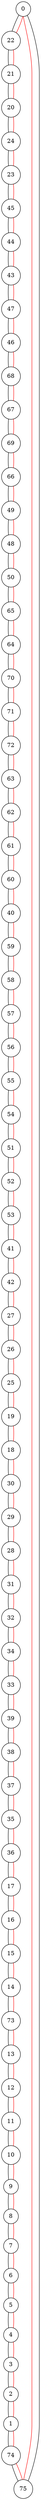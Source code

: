 graph pr76 {
	node [shape=circle fillcolor=white]
	0 [ pos = "3.636364,2.323232!"]
	1 [ pos = "3.131313,3.333333!"]
	2 [ pos = "4.747475,5.808081!"]
	3 [ pos = "5.454545,5.808081!"]
	4 [ pos = "5.664646,7.174747!"]
	5 [ pos = "4.538384,7.173737!"]
	6 [ pos = "3.636364,7.020202!"]
	7 [ pos = "3.131313,7.323232!"]
	8 [ pos = "4.747475,8.535354!"]
	9 [ pos = "5.454545,8.535354!"]
	10 [ pos = "5.666667,10.154545!"]
	11 [ pos = "4.537374,10.153535!"]
	12 [ pos = "3.636364,10.909091!"]
	13 [ pos = "3.131313,11.060606!"]
	14 [ pos = "4.747475,11.767677!"]
	15 [ pos = "5.454545,11.767677!"]
	16 [ pos = "6.717172,10.909091!"]
	17 [ pos = "7.373737,11.060606!"]
	18 [ pos = "7.373737,7.323232!"]
	19 [ pos = "6.717172,7.020202!"]
	20 [ pos = "7.373737,3.333333!"]
	21 [ pos = "6.717172,2.323232!"]
	22 [ pos = "5.454545,1.616162!"]
	23 [ pos = "8.434343,2.323232!"]
	24 [ pos = "7.929293,3.333333!"]
	25 [ pos = "9.545455,5.808081!"]
	26 [ pos = "10.252525,5.808081!"]
	27 [ pos = "10.462626,7.174747!"]
	28 [ pos = "9.336364,7.173737!"]
	29 [ pos = "8.434343,7.020202!"]
	30 [ pos = "7.929293,7.323232!"]
	31 [ pos = "9.545455,8.535354!"]
	32 [ pos = "10.252525,8.535354!"]
	33 [ pos = "10.464646,10.154545!"]
	34 [ pos = "9.335354,10.153535!"]
	35 [ pos = "8.434343,10.909091!"]
	36 [ pos = "7.929293,11.060606!"]
	37 [ pos = "9.545455,11.767677!"]
	38 [ pos = "10.252525,11.767677!"]
	39 [ pos = "11.515152,10.909091!"]
	40 [ pos = "12.171717,11.060606!"]
	41 [ pos = "12.171717,7.323232!"]
	42 [ pos = "11.515152,7.020202!"]
	43 [ pos = "12.171717,3.333333!"]
	44 [ pos = "11.515152,2.323232!"]
	45 [ pos = "10.252525,1.616162!"]
	46 [ pos = "13.232323,2.323232!"]
	47 [ pos = "12.727273,3.333333!"]
	48 [ pos = "14.343434,5.808081!"]
	49 [ pos = "15.050505,5.808081!"]
	50 [ pos = "15.260606,7.174747!"]
	51 [ pos = "14.134343,7.173737!"]
	52 [ pos = "13.232323,7.020202!"]
	53 [ pos = "12.727273,7.323232!"]
	54 [ pos = "14.343434,8.535354!"]
	55 [ pos = "15.050505,8.535354!"]
	56 [ pos = "15.262626,10.154545!"]
	57 [ pos = "14.133333,10.153535!"]
	58 [ pos = "13.232323,10.909091!"]
	59 [ pos = "12.727273,11.060606!"]
	60 [ pos = "14.343434,11.767677!"]
	61 [ pos = "15.050505,11.767677!"]
	62 [ pos = "16.313131,10.909091!"]
	63 [ pos = "16.969697,11.060606!"]
	64 [ pos = "16.969697,7.323232!"]
	65 [ pos = "16.313131,7.020202!"]
	66 [ pos = "16.969697,3.333333!"]
	67 [ pos = "16.313131,2.323232!"]
	68 [ pos = "15.050505,1.616162!"]
	69 [ pos = "20.000000,0.808081!"]
	70 [ pos = "20.000000,10.101010!"]
	71 [ pos = "20.000000,12.020202!"]
	72 [ pos = "20.000000,12.323232!"]
	73 [ pos = "0.202020,12.323232!"]
	74 [ pos = "0.202020,1.111111!"]
	75 [ pos = "0.202020,0.808081!"]

	0 -- 22
	1 -- 74
	2 -- 1
	3 -- 2
	4 -- 3
	5 -- 4
	6 -- 5
	7 -- 6
	8 -- 7
	9 -- 8
	10 -- 9
	11 -- 10
	12 -- 11
	13 -- 12
	14 -- 73
	15 -- 14
	16 -- 15
	17 -- 16
	18 -- 30
	19 -- 18
	20 -- 24
	21 -- 20
	22 -- 21
	23 -- 45
	24 -- 23
	25 -- 19
	26 -- 25
	27 -- 26
	28 -- 31
	29 -- 28
	30 -- 29
	31 -- 32
	32 -- 34
	33 -- 39
	34 -- 33
	35 -- 36
	36 -- 17
	37 -- 35
	38 -- 37
	39 -- 38
	40 -- 59
	41 -- 42
	42 -- 27
	43 -- 47
	44 -- 43
	45 -- 44
	46 -- 68
	47 -- 46
	48 -- 50
	49 -- 48
	50 -- 65
	51 -- 52
	52 -- 53
	53 -- 41
	54 -- 51
	55 -- 54
	56 -- 55
	57 -- 56
	58 -- 57
	59 -- 58
	60 -- 40
	61 -- 60
	62 -- 61
	63 -- 62
	64 -- 70
	65 -- 64
	66 -- 49
	67 -- 69
	68 -- 67
	69 -- 66
	70 -- 71
	71 -- 72
	72 -- 63
	73 -- 13
	74 -- 75
	75 -- 0
	0 -- 75 [color = red]
	75 -- 74 [color = red]
	74 -- 1 [color = red]
	1 -- 2 [color = red]
	2 -- 3 [color = red]
	3 -- 4 [color = red]
	4 -- 5 [color = red]
	5 -- 6 [color = red]
	6 -- 7 [color = red]
	7 -- 8 [color = red]
	8 -- 9 [color = red]
	9 -- 10 [color = red]
	10 -- 11 [color = red]
	11 -- 12 [color = red]
	12 -- 13 [color = red]
	13 -- 73 [color = red]
	73 -- 14 [color = red]
	14 -- 15 [color = red]
	15 -- 16 [color = red]
	16 -- 17 [color = red]
	17 -- 36 [color = red]
	36 -- 35 [color = red]
	35 -- 37 [color = red]
	37 -- 38 [color = red]
	38 -- 39 [color = red]
	39 -- 33 [color = red]
	33 -- 34 [color = red]
	34 -- 32 [color = red]
	32 -- 31 [color = red]
	31 -- 28 [color = red]
	28 -- 29 [color = red]
	29 -- 30 [color = red]
	30 -- 18 [color = red]
	18 -- 19 [color = red]
	19 -- 25 [color = red]
	25 -- 26 [color = red]
	26 -- 27 [color = red]
	27 -- 42 [color = red]
	42 -- 41 [color = red]
	41 -- 53 [color = red]
	53 -- 52 [color = red]
	52 -- 51 [color = red]
	51 -- 54 [color = red]
	54 -- 55 [color = red]
	55 -- 56 [color = red]
	56 -- 57 [color = red]
	57 -- 58 [color = red]
	58 -- 59 [color = red]
	59 -- 40 [color = red]
	40 -- 60 [color = red]
	60 -- 61 [color = red]
	61 -- 62 [color = red]
	62 -- 63 [color = red]
	63 -- 72 [color = red]
	72 -- 71 [color = red]
	71 -- 70 [color = red]
	70 -- 64 [color = red]
	64 -- 65 [color = red]
	65 -- 50 [color = red]
	50 -- 48 [color = red]
	48 -- 49 [color = red]
	49 -- 66 [color = red]
	66 -- 69 [color = red]
	69 -- 67 [color = red]
	67 -- 68 [color = red]
	68 -- 46 [color = red]
	46 -- 47 [color = red]
	47 -- 43 [color = red]
	43 -- 44 [color = red]
	44 -- 45 [color = red]
	45 -- 23 [color = red]
	23 -- 24 [color = red]
	24 -- 20 [color = red]
	20 -- 21 [color = red]
	21 -- 22 [color = red]
	22 -- 0 [color = red]
}